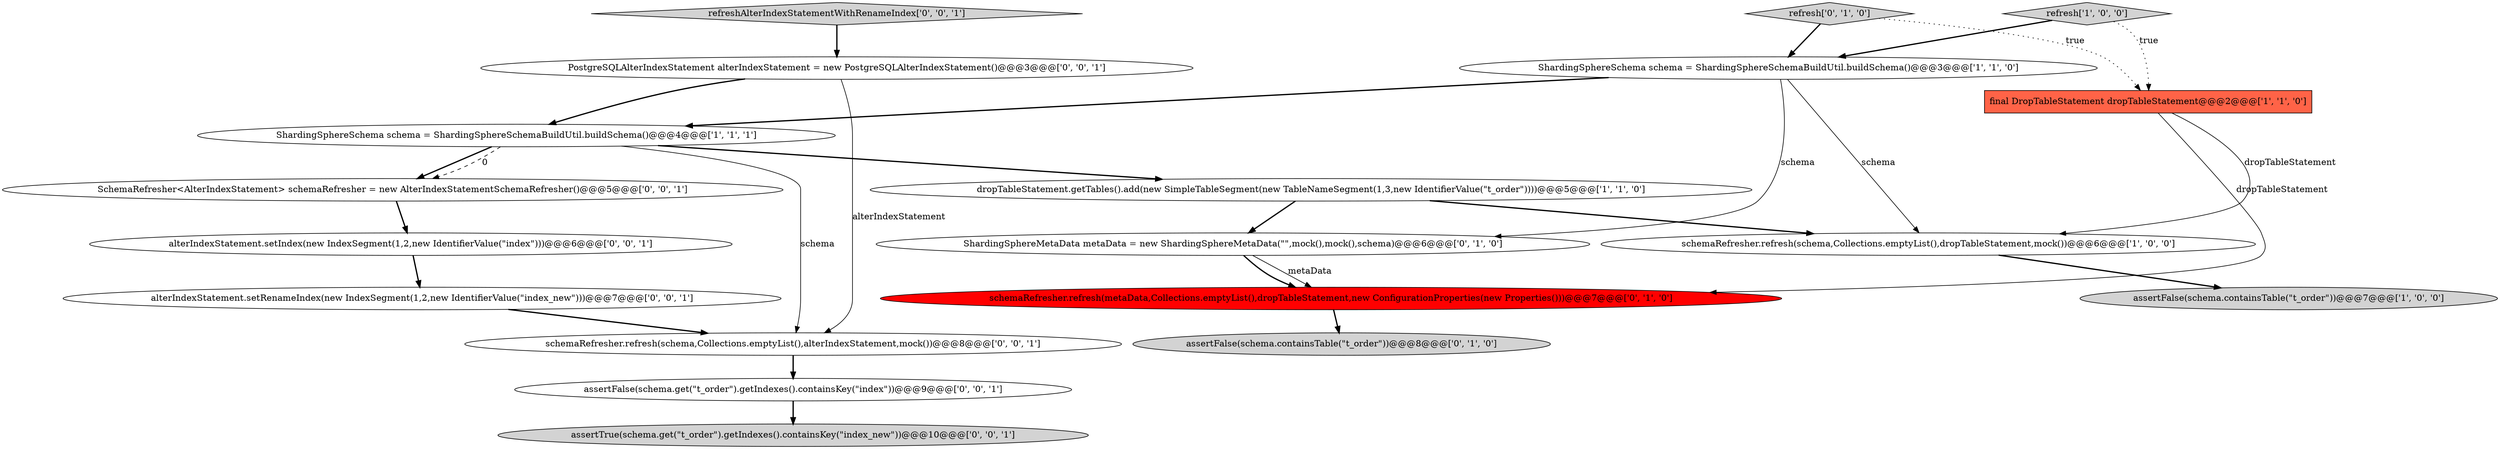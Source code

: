 digraph {
7 [style = filled, label = "refresh['0', '1', '0']", fillcolor = lightgray, shape = diamond image = "AAA0AAABBB2BBB"];
8 [style = filled, label = "schemaRefresher.refresh(metaData,Collections.emptyList(),dropTableStatement,new ConfigurationProperties(new Properties()))@@@7@@@['0', '1', '0']", fillcolor = red, shape = ellipse image = "AAA1AAABBB2BBB"];
17 [style = filled, label = "alterIndexStatement.setIndex(new IndexSegment(1,2,new IdentifierValue(\"index\")))@@@6@@@['0', '0', '1']", fillcolor = white, shape = ellipse image = "AAA0AAABBB3BBB"];
1 [style = filled, label = "ShardingSphereSchema schema = ShardingSphereSchemaBuildUtil.buildSchema()@@@4@@@['1', '1', '1']", fillcolor = white, shape = ellipse image = "AAA0AAABBB1BBB"];
14 [style = filled, label = "PostgreSQLAlterIndexStatement alterIndexStatement = new PostgreSQLAlterIndexStatement()@@@3@@@['0', '0', '1']", fillcolor = white, shape = ellipse image = "AAA0AAABBB3BBB"];
18 [style = filled, label = "assertFalse(schema.get(\"t_order\").getIndexes().containsKey(\"index\"))@@@9@@@['0', '0', '1']", fillcolor = white, shape = ellipse image = "AAA0AAABBB3BBB"];
11 [style = filled, label = "SchemaRefresher<AlterIndexStatement> schemaRefresher = new AlterIndexStatementSchemaRefresher()@@@5@@@['0', '0', '1']", fillcolor = white, shape = ellipse image = "AAA0AAABBB3BBB"];
13 [style = filled, label = "refreshAlterIndexStatementWithRenameIndex['0', '0', '1']", fillcolor = lightgray, shape = diamond image = "AAA0AAABBB3BBB"];
15 [style = filled, label = "schemaRefresher.refresh(schema,Collections.emptyList(),alterIndexStatement,mock())@@@8@@@['0', '0', '1']", fillcolor = white, shape = ellipse image = "AAA0AAABBB3BBB"];
9 [style = filled, label = "ShardingSphereMetaData metaData = new ShardingSphereMetaData(\"\",mock(),mock(),schema)@@@6@@@['0', '1', '0']", fillcolor = white, shape = ellipse image = "AAA0AAABBB2BBB"];
12 [style = filled, label = "alterIndexStatement.setRenameIndex(new IndexSegment(1,2,new IdentifierValue(\"index_new\")))@@@7@@@['0', '0', '1']", fillcolor = white, shape = ellipse image = "AAA0AAABBB3BBB"];
2 [style = filled, label = "schemaRefresher.refresh(schema,Collections.emptyList(),dropTableStatement,mock())@@@6@@@['1', '0', '0']", fillcolor = white, shape = ellipse image = "AAA0AAABBB1BBB"];
5 [style = filled, label = "ShardingSphereSchema schema = ShardingSphereSchemaBuildUtil.buildSchema()@@@3@@@['1', '1', '0']", fillcolor = white, shape = ellipse image = "AAA0AAABBB1BBB"];
6 [style = filled, label = "dropTableStatement.getTables().add(new SimpleTableSegment(new TableNameSegment(1,3,new IdentifierValue(\"t_order\"))))@@@5@@@['1', '1', '0']", fillcolor = white, shape = ellipse image = "AAA0AAABBB1BBB"];
16 [style = filled, label = "assertTrue(schema.get(\"t_order\").getIndexes().containsKey(\"index_new\"))@@@10@@@['0', '0', '1']", fillcolor = lightgray, shape = ellipse image = "AAA0AAABBB3BBB"];
10 [style = filled, label = "assertFalse(schema.containsTable(\"t_order\"))@@@8@@@['0', '1', '0']", fillcolor = lightgray, shape = ellipse image = "AAA0AAABBB2BBB"];
4 [style = filled, label = "refresh['1', '0', '0']", fillcolor = lightgray, shape = diamond image = "AAA0AAABBB1BBB"];
0 [style = filled, label = "final DropTableStatement dropTableStatement@@@2@@@['1', '1', '0']", fillcolor = tomato, shape = box image = "AAA0AAABBB1BBB"];
3 [style = filled, label = "assertFalse(schema.containsTable(\"t_order\"))@@@7@@@['1', '0', '0']", fillcolor = lightgray, shape = ellipse image = "AAA0AAABBB1BBB"];
8->10 [style = bold, label=""];
5->2 [style = solid, label="schema"];
2->3 [style = bold, label=""];
4->0 [style = dotted, label="true"];
12->15 [style = bold, label=""];
1->15 [style = solid, label="schema"];
0->2 [style = solid, label="dropTableStatement"];
7->0 [style = dotted, label="true"];
9->8 [style = bold, label=""];
15->18 [style = bold, label=""];
14->1 [style = bold, label=""];
1->11 [style = bold, label=""];
6->2 [style = bold, label=""];
5->1 [style = bold, label=""];
7->5 [style = bold, label=""];
17->12 [style = bold, label=""];
1->6 [style = bold, label=""];
0->8 [style = solid, label="dropTableStatement"];
1->11 [style = dashed, label="0"];
5->9 [style = solid, label="schema"];
11->17 [style = bold, label=""];
6->9 [style = bold, label=""];
9->8 [style = solid, label="metaData"];
14->15 [style = solid, label="alterIndexStatement"];
4->5 [style = bold, label=""];
13->14 [style = bold, label=""];
18->16 [style = bold, label=""];
}
